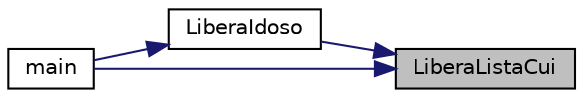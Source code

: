 digraph "LiberaListaCui"
{
 // LATEX_PDF_SIZE
  edge [fontname="Helvetica",fontsize="10",labelfontname="Helvetica",labelfontsize="10"];
  node [fontname="Helvetica",fontsize="10",shape=record];
  rankdir="RL";
  Node1 [label="LiberaListaCui",height=0.2,width=0.4,color="black", fillcolor="grey75", style="filled", fontcolor="black",tooltip="Libera a memoria alocada pela lista e suas celulas."];
  Node1 -> Node2 [dir="back",color="midnightblue",fontsize="10",style="solid"];
  Node2 [label="LiberaIdoso",height=0.2,width=0.4,color="black", fillcolor="white", style="filled",URL="$idoso_8h.html#a9f1fc433114612ab21373e245aa47712",tooltip="Libera a memoria alocada para a variavel de tipo Idoso."];
  Node2 -> Node3 [dir="back",color="midnightblue",fontsize="10",style="solid"];
  Node3 [label="main",height=0.2,width=0.4,color="black", fillcolor="white", style="filled",URL="$cliente_8c.html#a0ddf1224851353fc92bfbff6f499fa97",tooltip=" "];
  Node1 -> Node3 [dir="back",color="midnightblue",fontsize="10",style="solid"];
}
